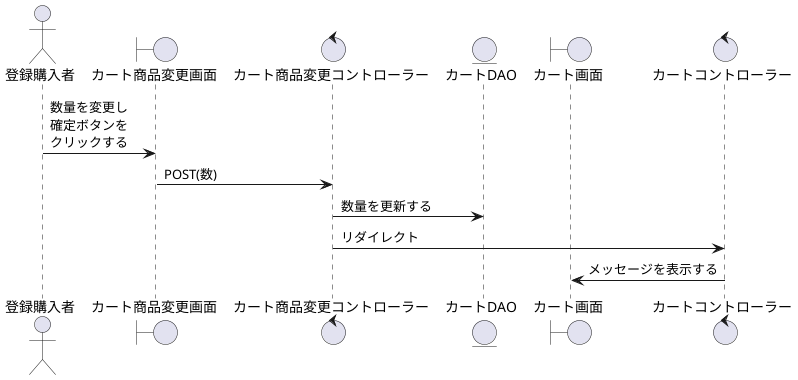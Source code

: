 @startuml カート商品変更

actor    "登録購入者" as act
boundary "カート商品変更画面" as Change_Cart
control  "カート商品変更コントローラー" as Approval_c
entity   "カートDAO" as Account
boundary "カート画面" as cart
control  "カートコントローラー" as cart_c

'-------------------------------------------------------------------------------------------

act -> Change_Cart : 数量を変更し\n確定ボタンを\nクリックする
Change_Cart -> Approval_c: POST(数)
Approval_c -> Account: 数量を更新する
Approval_c -> cart_c : リダイレクト
cart_c -> cart : メッセージを表示する

@enduml
